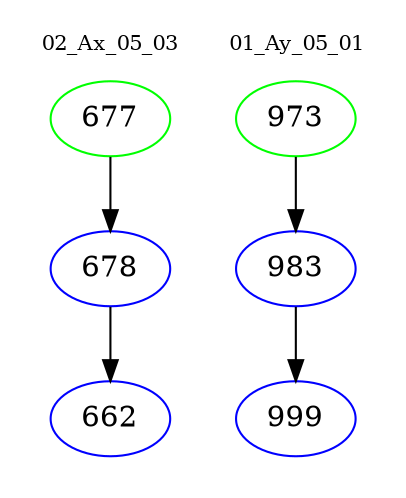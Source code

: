digraph{
subgraph cluster_0 {
color = white
label = "02_Ax_05_03";
fontsize=10;
T0_677 [label="677", color="green"]
T0_677 -> T0_678 [color="black"]
T0_678 [label="678", color="blue"]
T0_678 -> T0_662 [color="black"]
T0_662 [label="662", color="blue"]
}
subgraph cluster_1 {
color = white
label = "01_Ay_05_01";
fontsize=10;
T1_973 [label="973", color="green"]
T1_973 -> T1_983 [color="black"]
T1_983 [label="983", color="blue"]
T1_983 -> T1_999 [color="black"]
T1_999 [label="999", color="blue"]
}
}
